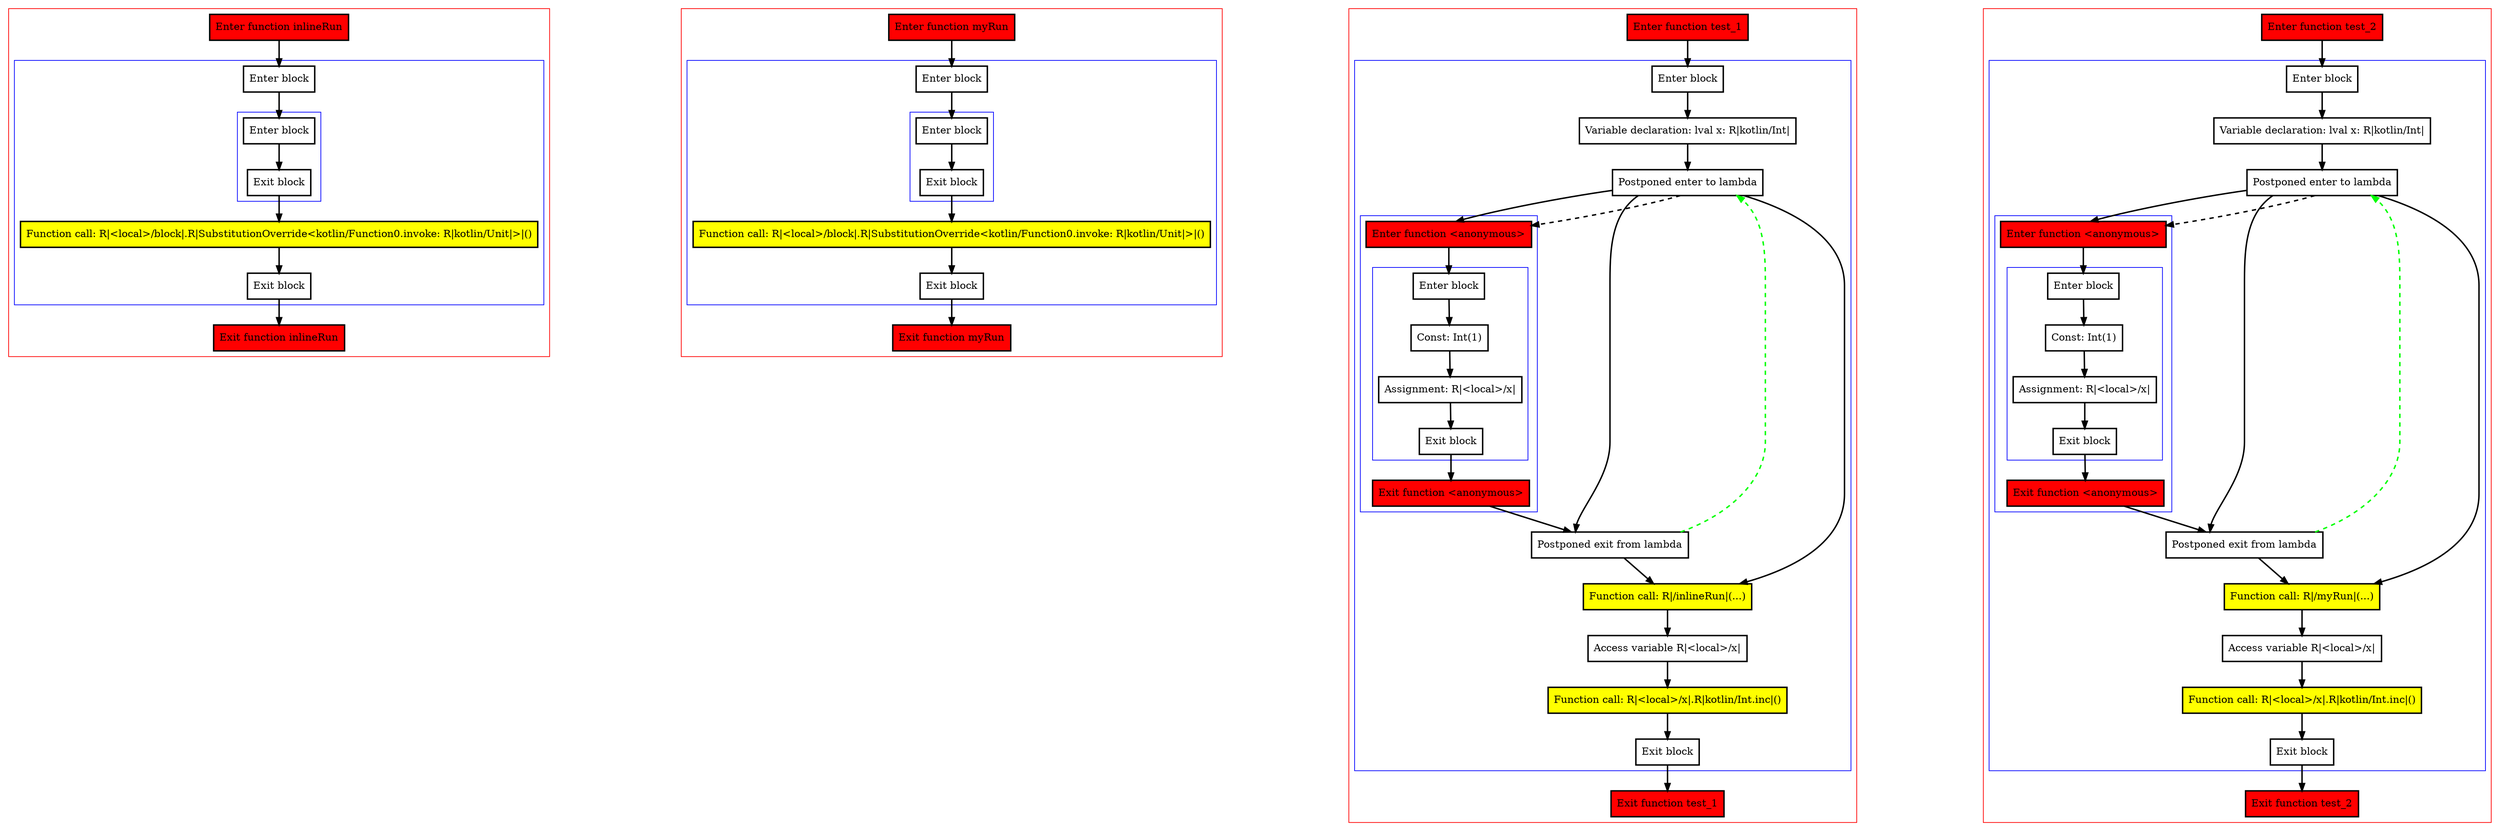 digraph unknown_kt {
    graph [nodesep=3]
    node [shape=box penwidth=2]
    edge [penwidth=2]

    subgraph cluster_0 {
        color=red
        0 [label="Enter function inlineRun" style="filled" fillcolor=red];
        subgraph cluster_1 {
            color=blue
            1 [label="Enter block"];
            subgraph cluster_2 {
                color=blue
                2 [label="Enter block"];
                3 [label="Exit block"];
            }
            4 [label="Function call: R|<local>/block|.R|SubstitutionOverride<kotlin/Function0.invoke: R|kotlin/Unit|>|()" style="filled" fillcolor=yellow];
            5 [label="Exit block"];
        }
        6 [label="Exit function inlineRun" style="filled" fillcolor=red];
    }
    0 -> {1};
    1 -> {2};
    2 -> {3};
    3 -> {4};
    4 -> {5};
    5 -> {6};

    subgraph cluster_3 {
        color=red
        7 [label="Enter function myRun" style="filled" fillcolor=red];
        subgraph cluster_4 {
            color=blue
            8 [label="Enter block"];
            subgraph cluster_5 {
                color=blue
                9 [label="Enter block"];
                10 [label="Exit block"];
            }
            11 [label="Function call: R|<local>/block|.R|SubstitutionOverride<kotlin/Function0.invoke: R|kotlin/Unit|>|()" style="filled" fillcolor=yellow];
            12 [label="Exit block"];
        }
        13 [label="Exit function myRun" style="filled" fillcolor=red];
    }
    7 -> {8};
    8 -> {9};
    9 -> {10};
    10 -> {11};
    11 -> {12};
    12 -> {13};

    subgraph cluster_6 {
        color=red
        14 [label="Enter function test_1" style="filled" fillcolor=red];
        subgraph cluster_7 {
            color=blue
            15 [label="Enter block"];
            16 [label="Variable declaration: lval x: R|kotlin/Int|"];
            17 [label="Postponed enter to lambda"];
            subgraph cluster_8 {
                color=blue
                18 [label="Enter function <anonymous>" style="filled" fillcolor=red];
                subgraph cluster_9 {
                    color=blue
                    19 [label="Enter block"];
                    20 [label="Const: Int(1)"];
                    21 [label="Assignment: R|<local>/x|"];
                    22 [label="Exit block"];
                }
                23 [label="Exit function <anonymous>" style="filled" fillcolor=red];
            }
            24 [label="Postponed exit from lambda"];
            25 [label="Function call: R|/inlineRun|(...)" style="filled" fillcolor=yellow];
            26 [label="Access variable R|<local>/x|"];
            27 [label="Function call: R|<local>/x|.R|kotlin/Int.inc|()" style="filled" fillcolor=yellow];
            28 [label="Exit block"];
        }
        29 [label="Exit function test_1" style="filled" fillcolor=red];
    }
    14 -> {15};
    15 -> {16};
    16 -> {17};
    17 -> {18 24 25};
    17 -> {18} [style=dashed];
    18 -> {19};
    19 -> {20};
    20 -> {21};
    21 -> {22};
    22 -> {23};
    23 -> {24};
    24 -> {25};
    24 -> {17} [color=green style=dashed];
    25 -> {26};
    26 -> {27};
    27 -> {28};
    28 -> {29};

    subgraph cluster_10 {
        color=red
        30 [label="Enter function test_2" style="filled" fillcolor=red];
        subgraph cluster_11 {
            color=blue
            31 [label="Enter block"];
            32 [label="Variable declaration: lval x: R|kotlin/Int|"];
            33 [label="Postponed enter to lambda"];
            subgraph cluster_12 {
                color=blue
                34 [label="Enter function <anonymous>" style="filled" fillcolor=red];
                subgraph cluster_13 {
                    color=blue
                    35 [label="Enter block"];
                    36 [label="Const: Int(1)"];
                    37 [label="Assignment: R|<local>/x|"];
                    38 [label="Exit block"];
                }
                39 [label="Exit function <anonymous>" style="filled" fillcolor=red];
            }
            40 [label="Postponed exit from lambda"];
            41 [label="Function call: R|/myRun|(...)" style="filled" fillcolor=yellow];
            42 [label="Access variable R|<local>/x|"];
            43 [label="Function call: R|<local>/x|.R|kotlin/Int.inc|()" style="filled" fillcolor=yellow];
            44 [label="Exit block"];
        }
        45 [label="Exit function test_2" style="filled" fillcolor=red];
    }
    30 -> {31};
    31 -> {32};
    32 -> {33};
    33 -> {34 40 41};
    33 -> {34} [style=dashed];
    34 -> {35};
    35 -> {36};
    36 -> {37};
    37 -> {38};
    38 -> {39};
    39 -> {40};
    40 -> {41};
    40 -> {33} [color=green style=dashed];
    41 -> {42};
    42 -> {43};
    43 -> {44};
    44 -> {45};

}

